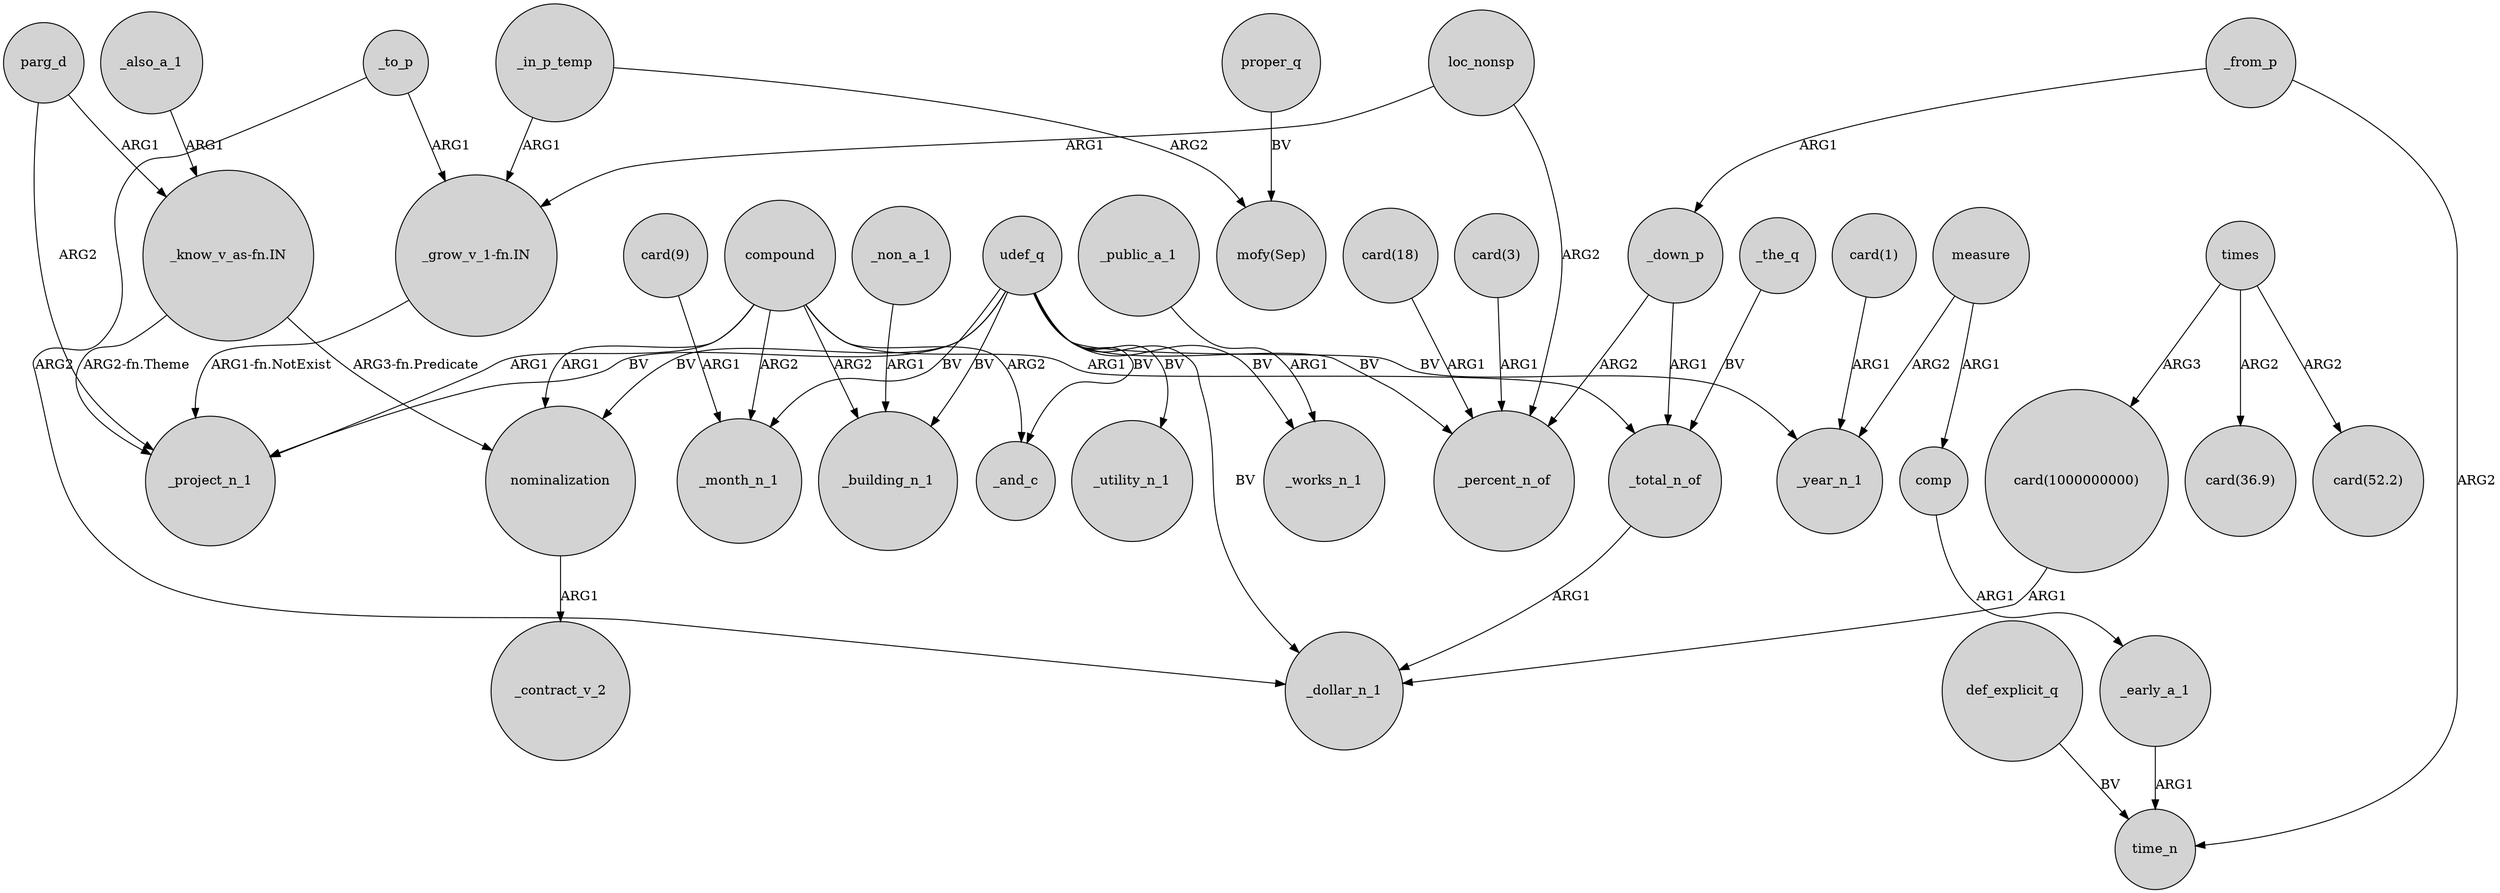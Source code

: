 digraph {
	node [shape=circle style=filled]
	compound -> _month_n_1 [label=ARG2]
	compound -> _project_n_1 [label=ARG1]
	_to_p -> _dollar_n_1 [label=ARG2]
	"card(18)" -> _percent_n_of [label=ARG1]
	udef_q -> _building_n_1 [label=BV]
	measure -> _year_n_1 [label=ARG2]
	def_explicit_q -> time_n [label=BV]
	udef_q -> _project_n_1 [label=BV]
	_the_q -> _total_n_of [label=BV]
	_from_p -> _down_p [label=ARG1]
	times -> "card(36.9)" [label=ARG2]
	parg_d -> "_know_v_as-fn.IN" [label=ARG1]
	times -> "card(52.2)" [label=ARG2]
	udef_q -> _utility_n_1 [label=BV]
	measure -> comp [label=ARG1]
	_in_p_temp -> "_grow_v_1-fn.IN" [label=ARG1]
	proper_q -> "mofy(Sep)" [label=BV]
	"_know_v_as-fn.IN" -> _project_n_1 [label="ARG2-fn.Theme"]
	"_grow_v_1-fn.IN" -> _project_n_1 [label="ARG1-fn.NotExist"]
	compound -> _total_n_of [label=ARG1]
	parg_d -> _project_n_1 [label=ARG2]
	udef_q -> _month_n_1 [label=BV]
	_total_n_of -> _dollar_n_1 [label=ARG1]
	comp -> _early_a_1 [label=ARG1]
	times -> "card(1000000000)" [label=ARG3]
	_down_p -> _total_n_of [label=ARG1]
	_also_a_1 -> "_know_v_as-fn.IN" [label=ARG1]
	"_know_v_as-fn.IN" -> nominalization [label="ARG3-fn.Predicate"]
	compound -> _and_c [label=ARG2]
	loc_nonsp -> _percent_n_of [label=ARG2]
	"card(9)" -> _month_n_1 [label=ARG1]
	loc_nonsp -> "_grow_v_1-fn.IN" [label=ARG1]
	_to_p -> "_grow_v_1-fn.IN" [label=ARG1]
	_from_p -> time_n [label=ARG2]
	udef_q -> nominalization [label=BV]
	nominalization -> _contract_v_2 [label=ARG1]
	_non_a_1 -> _building_n_1 [label=ARG1]
	"card(1)" -> _year_n_1 [label=ARG1]
	_early_a_1 -> time_n [label=ARG1]
	udef_q -> _year_n_1 [label=BV]
	_public_a_1 -> _works_n_1 [label=ARG1]
	udef_q -> _percent_n_of [label=BV]
	"card(1000000000)" -> _dollar_n_1 [label=ARG1]
	udef_q -> _works_n_1 [label=BV]
	udef_q -> _and_c [label=BV]
	compound -> nominalization [label=ARG1]
	_in_p_temp -> "mofy(Sep)" [label=ARG2]
	_down_p -> _percent_n_of [label=ARG2]
	"card(3)" -> _percent_n_of [label=ARG1]
	compound -> _building_n_1 [label=ARG2]
	udef_q -> _dollar_n_1 [label=BV]
}
